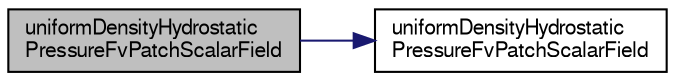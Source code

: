 digraph "uniformDensityHydrostaticPressureFvPatchScalarField"
{
  bgcolor="transparent";
  edge [fontname="FreeSans",fontsize="10",labelfontname="FreeSans",labelfontsize="10"];
  node [fontname="FreeSans",fontsize="10",shape=record];
  rankdir="LR";
  Node14 [label="uniformDensityHydrostatic\lPressureFvPatchScalarField",height=0.2,width=0.4,color="black", fillcolor="grey75", style="filled", fontcolor="black"];
  Node14 -> Node15 [color="midnightblue",fontsize="10",style="solid",fontname="FreeSans"];
  Node15 [label="uniformDensityHydrostatic\lPressureFvPatchScalarField",height=0.2,width=0.4,color="black",URL="$a22306.html#af24bf3f9202d3c19b356a34ec027b38c",tooltip="Construct from patch and internal field. "];
}
